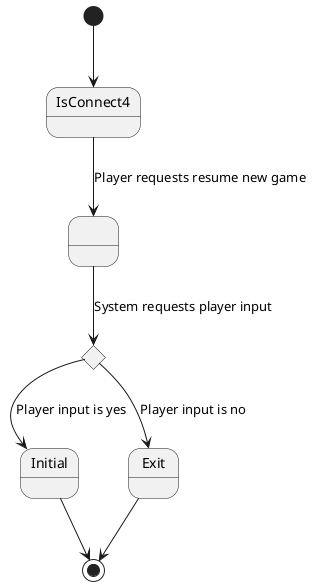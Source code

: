 @startuml
top to bottom direction
state requested as " "
state resumeSelected <<choice>>
[*] --> IsConnect4
IsConnect4 --> requested : Player requests resume new game
requested --> resumeSelected : System requests player input
resumeSelected --> Initial : Player input is yes
resumeSelected --> Exit: Player input is no
Initial --> [*]
Exit --> [*]
@enduml
